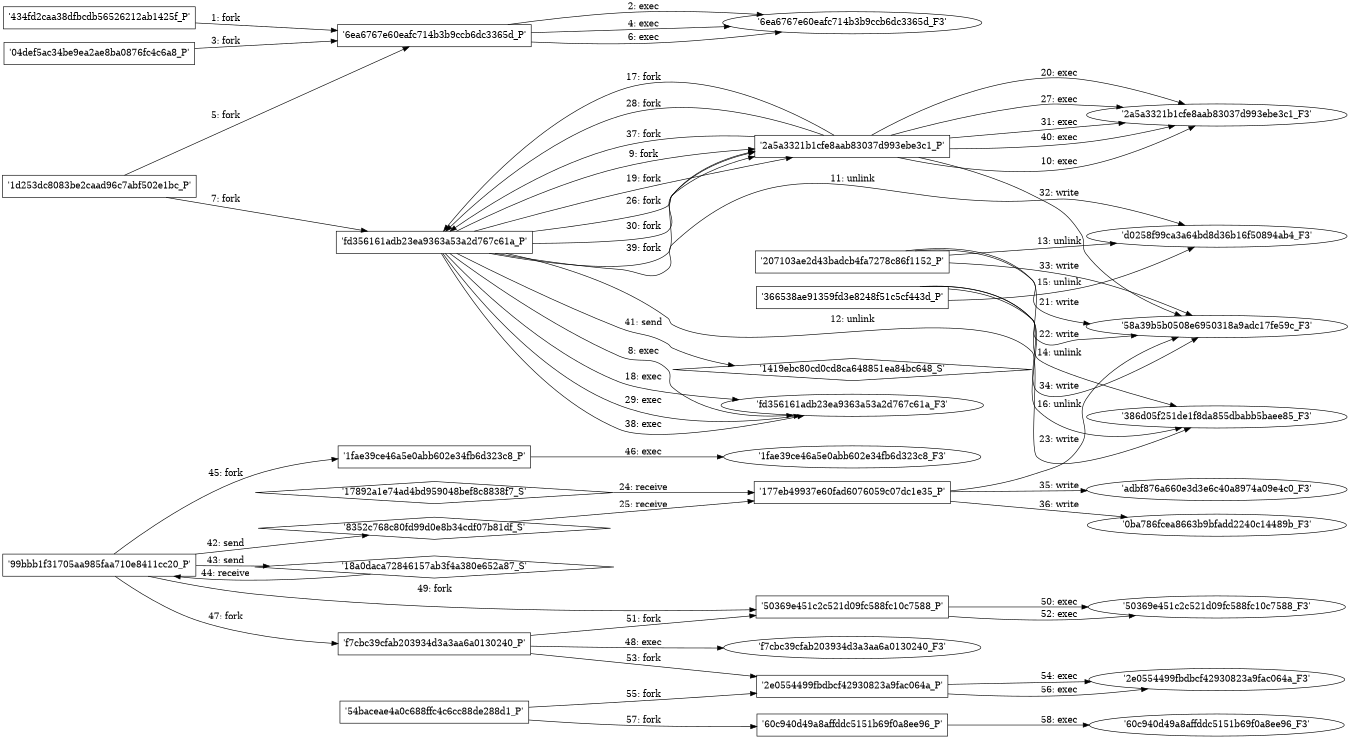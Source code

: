 digraph "D:\Learning\Paper\apt\基于CTI的攻击预警\Dataset\攻击图\ASGfromALLCTI\How adversaries use politics for compromise.dot" {
rankdir="LR"
size="9"
fixedsize="false"
splines="true"
nodesep=0.3
ranksep=0
fontsize=10
overlap="scalexy"
engine= "neato"
	"'434fd2caa38dfbcdb56526212ab1425f_P'" [node_type=Process shape=box]
	"'6ea6767e60eafc714b3b9ccb6dc3365d_P'" [node_type=Process shape=box]
	"'434fd2caa38dfbcdb56526212ab1425f_P'" -> "'6ea6767e60eafc714b3b9ccb6dc3365d_P'" [label="1: fork"]
	"'6ea6767e60eafc714b3b9ccb6dc3365d_P'" [node_type=Process shape=box]
	"'6ea6767e60eafc714b3b9ccb6dc3365d_F3'" [node_type=File shape=ellipse]
	"'6ea6767e60eafc714b3b9ccb6dc3365d_P'" -> "'6ea6767e60eafc714b3b9ccb6dc3365d_F3'" [label="2: exec"]
	"'04def5ac34be9ea2ae8ba0876fc4c6a8_P'" [node_type=Process shape=box]
	"'6ea6767e60eafc714b3b9ccb6dc3365d_P'" [node_type=Process shape=box]
	"'04def5ac34be9ea2ae8ba0876fc4c6a8_P'" -> "'6ea6767e60eafc714b3b9ccb6dc3365d_P'" [label="3: fork"]
	"'6ea6767e60eafc714b3b9ccb6dc3365d_P'" [node_type=Process shape=box]
	"'6ea6767e60eafc714b3b9ccb6dc3365d_F3'" [node_type=File shape=ellipse]
	"'6ea6767e60eafc714b3b9ccb6dc3365d_P'" -> "'6ea6767e60eafc714b3b9ccb6dc3365d_F3'" [label="4: exec"]
	"'1d253dc8083be2caad96c7abf502e1bc_P'" [node_type=Process shape=box]
	"'6ea6767e60eafc714b3b9ccb6dc3365d_P'" [node_type=Process shape=box]
	"'1d253dc8083be2caad96c7abf502e1bc_P'" -> "'6ea6767e60eafc714b3b9ccb6dc3365d_P'" [label="5: fork"]
	"'6ea6767e60eafc714b3b9ccb6dc3365d_P'" [node_type=Process shape=box]
	"'6ea6767e60eafc714b3b9ccb6dc3365d_F3'" [node_type=File shape=ellipse]
	"'6ea6767e60eafc714b3b9ccb6dc3365d_P'" -> "'6ea6767e60eafc714b3b9ccb6dc3365d_F3'" [label="6: exec"]
	"'1d253dc8083be2caad96c7abf502e1bc_P'" [node_type=Process shape=box]
	"'fd356161adb23ea9363a53a2d767c61a_P'" [node_type=Process shape=box]
	"'1d253dc8083be2caad96c7abf502e1bc_P'" -> "'fd356161adb23ea9363a53a2d767c61a_P'" [label="7: fork"]
	"'fd356161adb23ea9363a53a2d767c61a_P'" [node_type=Process shape=box]
	"'fd356161adb23ea9363a53a2d767c61a_F3'" [node_type=File shape=ellipse]
	"'fd356161adb23ea9363a53a2d767c61a_P'" -> "'fd356161adb23ea9363a53a2d767c61a_F3'" [label="8: exec"]
	"'fd356161adb23ea9363a53a2d767c61a_P'" [node_type=Process shape=box]
	"'2a5a3321b1cfe8aab83037d993ebe3c1_P'" [node_type=Process shape=box]
	"'fd356161adb23ea9363a53a2d767c61a_P'" -> "'2a5a3321b1cfe8aab83037d993ebe3c1_P'" [label="9: fork"]
	"'2a5a3321b1cfe8aab83037d993ebe3c1_P'" [node_type=Process shape=box]
	"'2a5a3321b1cfe8aab83037d993ebe3c1_F3'" [node_type=File shape=ellipse]
	"'2a5a3321b1cfe8aab83037d993ebe3c1_P'" -> "'2a5a3321b1cfe8aab83037d993ebe3c1_F3'" [label="10: exec"]
	"'d0258f99ca3a64bd8d36b16f50894ab4_F3'" [node_type=file shape=ellipse]
	"'fd356161adb23ea9363a53a2d767c61a_P'" [node_type=Process shape=box]
	"'fd356161adb23ea9363a53a2d767c61a_P'" -> "'d0258f99ca3a64bd8d36b16f50894ab4_F3'" [label="11: unlink"]
	"'386d05f251de1f8da855dbabb5baee85_F3'" [node_type=file shape=ellipse]
	"'fd356161adb23ea9363a53a2d767c61a_P'" [node_type=Process shape=box]
	"'fd356161adb23ea9363a53a2d767c61a_P'" -> "'386d05f251de1f8da855dbabb5baee85_F3'" [label="12: unlink"]
	"'d0258f99ca3a64bd8d36b16f50894ab4_F3'" [node_type=file shape=ellipse]
	"'207103ae2d43badcb4fa7278c86f1152_P'" [node_type=Process shape=box]
	"'207103ae2d43badcb4fa7278c86f1152_P'" -> "'d0258f99ca3a64bd8d36b16f50894ab4_F3'" [label="13: unlink"]
	"'386d05f251de1f8da855dbabb5baee85_F3'" [node_type=file shape=ellipse]
	"'207103ae2d43badcb4fa7278c86f1152_P'" [node_type=Process shape=box]
	"'207103ae2d43badcb4fa7278c86f1152_P'" -> "'386d05f251de1f8da855dbabb5baee85_F3'" [label="14: unlink"]
	"'d0258f99ca3a64bd8d36b16f50894ab4_F3'" [node_type=file shape=ellipse]
	"'366538ae91359fd3e8248f51c5cf443d_P'" [node_type=Process shape=box]
	"'366538ae91359fd3e8248f51c5cf443d_P'" -> "'d0258f99ca3a64bd8d36b16f50894ab4_F3'" [label="15: unlink"]
	"'386d05f251de1f8da855dbabb5baee85_F3'" [node_type=file shape=ellipse]
	"'366538ae91359fd3e8248f51c5cf443d_P'" [node_type=Process shape=box]
	"'366538ae91359fd3e8248f51c5cf443d_P'" -> "'386d05f251de1f8da855dbabb5baee85_F3'" [label="16: unlink"]
	"'2a5a3321b1cfe8aab83037d993ebe3c1_P'" [node_type=Process shape=box]
	"'fd356161adb23ea9363a53a2d767c61a_P'" [node_type=Process shape=box]
	"'2a5a3321b1cfe8aab83037d993ebe3c1_P'" -> "'fd356161adb23ea9363a53a2d767c61a_P'" [label="17: fork"]
	"'fd356161adb23ea9363a53a2d767c61a_P'" [node_type=Process shape=box]
	"'fd356161adb23ea9363a53a2d767c61a_F3'" [node_type=File shape=ellipse]
	"'fd356161adb23ea9363a53a2d767c61a_P'" -> "'fd356161adb23ea9363a53a2d767c61a_F3'" [label="18: exec"]
	"'fd356161adb23ea9363a53a2d767c61a_P'" [node_type=Process shape=box]
	"'2a5a3321b1cfe8aab83037d993ebe3c1_P'" [node_type=Process shape=box]
	"'fd356161adb23ea9363a53a2d767c61a_P'" -> "'2a5a3321b1cfe8aab83037d993ebe3c1_P'" [label="19: fork"]
	"'2a5a3321b1cfe8aab83037d993ebe3c1_P'" [node_type=Process shape=box]
	"'2a5a3321b1cfe8aab83037d993ebe3c1_F3'" [node_type=File shape=ellipse]
	"'2a5a3321b1cfe8aab83037d993ebe3c1_P'" -> "'2a5a3321b1cfe8aab83037d993ebe3c1_F3'" [label="20: exec"]
	"'58a39b5b0508e6950318a9adc17fe59c_F3'" [node_type=file shape=ellipse]
	"'207103ae2d43badcb4fa7278c86f1152_P'" [node_type=Process shape=box]
	"'207103ae2d43badcb4fa7278c86f1152_P'" -> "'58a39b5b0508e6950318a9adc17fe59c_F3'" [label="21: write"]
	"'58a39b5b0508e6950318a9adc17fe59c_F3'" [node_type=file shape=ellipse]
	"'366538ae91359fd3e8248f51c5cf443d_P'" [node_type=Process shape=box]
	"'366538ae91359fd3e8248f51c5cf443d_P'" -> "'58a39b5b0508e6950318a9adc17fe59c_F3'" [label="22: write"]
	"'58a39b5b0508e6950318a9adc17fe59c_F3'" [node_type=file shape=ellipse]
	"'177eb49937e60fad6076059c07dc1e35_P'" [node_type=Process shape=box]
	"'177eb49937e60fad6076059c07dc1e35_P'" -> "'58a39b5b0508e6950318a9adc17fe59c_F3'" [label="23: write"]
	"'177eb49937e60fad6076059c07dc1e35_P'" [node_type=Process shape=box]
	"'17892a1e74ad4bd959048bef8c8838f7_S'" [node_type=Socket shape=diamond]
	"'17892a1e74ad4bd959048bef8c8838f7_S'" -> "'177eb49937e60fad6076059c07dc1e35_P'" [label="24: receive"]
	"'177eb49937e60fad6076059c07dc1e35_P'" [node_type=Process shape=box]
	"'8352c768c80fd99d0e8b34cdf07b81df_S'" [node_type=Socket shape=diamond]
	"'8352c768c80fd99d0e8b34cdf07b81df_S'" -> "'177eb49937e60fad6076059c07dc1e35_P'" [label="25: receive"]
	"'fd356161adb23ea9363a53a2d767c61a_P'" [node_type=Process shape=box]
	"'2a5a3321b1cfe8aab83037d993ebe3c1_P'" [node_type=Process shape=box]
	"'fd356161adb23ea9363a53a2d767c61a_P'" -> "'2a5a3321b1cfe8aab83037d993ebe3c1_P'" [label="26: fork"]
	"'2a5a3321b1cfe8aab83037d993ebe3c1_P'" [node_type=Process shape=box]
	"'2a5a3321b1cfe8aab83037d993ebe3c1_F3'" [node_type=File shape=ellipse]
	"'2a5a3321b1cfe8aab83037d993ebe3c1_P'" -> "'2a5a3321b1cfe8aab83037d993ebe3c1_F3'" [label="27: exec"]
	"'2a5a3321b1cfe8aab83037d993ebe3c1_P'" [node_type=Process shape=box]
	"'fd356161adb23ea9363a53a2d767c61a_P'" [node_type=Process shape=box]
	"'2a5a3321b1cfe8aab83037d993ebe3c1_P'" -> "'fd356161adb23ea9363a53a2d767c61a_P'" [label="28: fork"]
	"'fd356161adb23ea9363a53a2d767c61a_P'" [node_type=Process shape=box]
	"'fd356161adb23ea9363a53a2d767c61a_F3'" [node_type=File shape=ellipse]
	"'fd356161adb23ea9363a53a2d767c61a_P'" -> "'fd356161adb23ea9363a53a2d767c61a_F3'" [label="29: exec"]
	"'fd356161adb23ea9363a53a2d767c61a_P'" [node_type=Process shape=box]
	"'2a5a3321b1cfe8aab83037d993ebe3c1_P'" [node_type=Process shape=box]
	"'fd356161adb23ea9363a53a2d767c61a_P'" -> "'2a5a3321b1cfe8aab83037d993ebe3c1_P'" [label="30: fork"]
	"'2a5a3321b1cfe8aab83037d993ebe3c1_P'" [node_type=Process shape=box]
	"'2a5a3321b1cfe8aab83037d993ebe3c1_F3'" [node_type=File shape=ellipse]
	"'2a5a3321b1cfe8aab83037d993ebe3c1_P'" -> "'2a5a3321b1cfe8aab83037d993ebe3c1_F3'" [label="31: exec"]
	"'58a39b5b0508e6950318a9adc17fe59c_F3'" [node_type=file shape=ellipse]
	"'2a5a3321b1cfe8aab83037d993ebe3c1_P'" [node_type=Process shape=box]
	"'2a5a3321b1cfe8aab83037d993ebe3c1_P'" -> "'58a39b5b0508e6950318a9adc17fe59c_F3'" [label="32: write"]
	"'58a39b5b0508e6950318a9adc17fe59c_F3'" [node_type=file shape=ellipse]
	"'207103ae2d43badcb4fa7278c86f1152_P'" [node_type=Process shape=box]
	"'207103ae2d43badcb4fa7278c86f1152_P'" -> "'58a39b5b0508e6950318a9adc17fe59c_F3'" [label="33: write"]
	"'58a39b5b0508e6950318a9adc17fe59c_F3'" [node_type=file shape=ellipse]
	"'366538ae91359fd3e8248f51c5cf443d_P'" [node_type=Process shape=box]
	"'366538ae91359fd3e8248f51c5cf443d_P'" -> "'58a39b5b0508e6950318a9adc17fe59c_F3'" [label="34: write"]
	"'adbf876a660e3d3e6c40a8974a09e4c0_F3'" [node_type=file shape=ellipse]
	"'177eb49937e60fad6076059c07dc1e35_P'" [node_type=Process shape=box]
	"'177eb49937e60fad6076059c07dc1e35_P'" -> "'adbf876a660e3d3e6c40a8974a09e4c0_F3'" [label="35: write"]
	"'0ba786fcea8663b9bfadd2240c14489b_F3'" [node_type=file shape=ellipse]
	"'177eb49937e60fad6076059c07dc1e35_P'" [node_type=Process shape=box]
	"'177eb49937e60fad6076059c07dc1e35_P'" -> "'0ba786fcea8663b9bfadd2240c14489b_F3'" [label="36: write"]
	"'2a5a3321b1cfe8aab83037d993ebe3c1_P'" [node_type=Process shape=box]
	"'fd356161adb23ea9363a53a2d767c61a_P'" [node_type=Process shape=box]
	"'2a5a3321b1cfe8aab83037d993ebe3c1_P'" -> "'fd356161adb23ea9363a53a2d767c61a_P'" [label="37: fork"]
	"'fd356161adb23ea9363a53a2d767c61a_P'" [node_type=Process shape=box]
	"'fd356161adb23ea9363a53a2d767c61a_F3'" [node_type=File shape=ellipse]
	"'fd356161adb23ea9363a53a2d767c61a_P'" -> "'fd356161adb23ea9363a53a2d767c61a_F3'" [label="38: exec"]
	"'fd356161adb23ea9363a53a2d767c61a_P'" [node_type=Process shape=box]
	"'2a5a3321b1cfe8aab83037d993ebe3c1_P'" [node_type=Process shape=box]
	"'fd356161adb23ea9363a53a2d767c61a_P'" -> "'2a5a3321b1cfe8aab83037d993ebe3c1_P'" [label="39: fork"]
	"'2a5a3321b1cfe8aab83037d993ebe3c1_P'" [node_type=Process shape=box]
	"'2a5a3321b1cfe8aab83037d993ebe3c1_F3'" [node_type=File shape=ellipse]
	"'2a5a3321b1cfe8aab83037d993ebe3c1_P'" -> "'2a5a3321b1cfe8aab83037d993ebe3c1_F3'" [label="40: exec"]
	"'1419ebc80cd0cd8ca648851ea84bc648_S'" [node_type=Socket shape=diamond]
	"'fd356161adb23ea9363a53a2d767c61a_P'" [node_type=Process shape=box]
	"'fd356161adb23ea9363a53a2d767c61a_P'" -> "'1419ebc80cd0cd8ca648851ea84bc648_S'" [label="41: send"]
	"'8352c768c80fd99d0e8b34cdf07b81df_S'" [node_type=Socket shape=diamond]
	"'99bbb1f31705aa985faa710e8411cc20_P'" [node_type=Process shape=box]
	"'99bbb1f31705aa985faa710e8411cc20_P'" -> "'8352c768c80fd99d0e8b34cdf07b81df_S'" [label="42: send"]
	"'18a0daca72846157ab3f4a380e652a87_S'" [node_type=Socket shape=diamond]
	"'99bbb1f31705aa985faa710e8411cc20_P'" [node_type=Process shape=box]
	"'99bbb1f31705aa985faa710e8411cc20_P'" -> "'18a0daca72846157ab3f4a380e652a87_S'" [label="43: send"]
	"'18a0daca72846157ab3f4a380e652a87_S'" -> "'99bbb1f31705aa985faa710e8411cc20_P'" [label="44: receive"]
	"'99bbb1f31705aa985faa710e8411cc20_P'" [node_type=Process shape=box]
	"'1fae39ce46a5e0abb602e34fb6d323c8_P'" [node_type=Process shape=box]
	"'99bbb1f31705aa985faa710e8411cc20_P'" -> "'1fae39ce46a5e0abb602e34fb6d323c8_P'" [label="45: fork"]
	"'1fae39ce46a5e0abb602e34fb6d323c8_P'" [node_type=Process shape=box]
	"'1fae39ce46a5e0abb602e34fb6d323c8_F3'" [node_type=File shape=ellipse]
	"'1fae39ce46a5e0abb602e34fb6d323c8_P'" -> "'1fae39ce46a5e0abb602e34fb6d323c8_F3'" [label="46: exec"]
	"'99bbb1f31705aa985faa710e8411cc20_P'" [node_type=Process shape=box]
	"'f7cbc39cfab203934d3a3aa6a0130240_P'" [node_type=Process shape=box]
	"'99bbb1f31705aa985faa710e8411cc20_P'" -> "'f7cbc39cfab203934d3a3aa6a0130240_P'" [label="47: fork"]
	"'f7cbc39cfab203934d3a3aa6a0130240_P'" [node_type=Process shape=box]
	"'f7cbc39cfab203934d3a3aa6a0130240_F3'" [node_type=File shape=ellipse]
	"'f7cbc39cfab203934d3a3aa6a0130240_P'" -> "'f7cbc39cfab203934d3a3aa6a0130240_F3'" [label="48: exec"]
	"'99bbb1f31705aa985faa710e8411cc20_P'" [node_type=Process shape=box]
	"'50369e451c2c521d09fc588fc10c7588_P'" [node_type=Process shape=box]
	"'99bbb1f31705aa985faa710e8411cc20_P'" -> "'50369e451c2c521d09fc588fc10c7588_P'" [label="49: fork"]
	"'50369e451c2c521d09fc588fc10c7588_P'" [node_type=Process shape=box]
	"'50369e451c2c521d09fc588fc10c7588_F3'" [node_type=File shape=ellipse]
	"'50369e451c2c521d09fc588fc10c7588_P'" -> "'50369e451c2c521d09fc588fc10c7588_F3'" [label="50: exec"]
	"'f7cbc39cfab203934d3a3aa6a0130240_P'" [node_type=Process shape=box]
	"'50369e451c2c521d09fc588fc10c7588_P'" [node_type=Process shape=box]
	"'f7cbc39cfab203934d3a3aa6a0130240_P'" -> "'50369e451c2c521d09fc588fc10c7588_P'" [label="51: fork"]
	"'50369e451c2c521d09fc588fc10c7588_P'" [node_type=Process shape=box]
	"'50369e451c2c521d09fc588fc10c7588_F3'" [node_type=File shape=ellipse]
	"'50369e451c2c521d09fc588fc10c7588_P'" -> "'50369e451c2c521d09fc588fc10c7588_F3'" [label="52: exec"]
	"'f7cbc39cfab203934d3a3aa6a0130240_P'" [node_type=Process shape=box]
	"'2e0554499fbdbcf42930823a9fac064a_P'" [node_type=Process shape=box]
	"'f7cbc39cfab203934d3a3aa6a0130240_P'" -> "'2e0554499fbdbcf42930823a9fac064a_P'" [label="53: fork"]
	"'2e0554499fbdbcf42930823a9fac064a_P'" [node_type=Process shape=box]
	"'2e0554499fbdbcf42930823a9fac064a_F3'" [node_type=File shape=ellipse]
	"'2e0554499fbdbcf42930823a9fac064a_P'" -> "'2e0554499fbdbcf42930823a9fac064a_F3'" [label="54: exec"]
	"'54baceae4a0c688ffc4c6cc88de288d1_P'" [node_type=Process shape=box]
	"'2e0554499fbdbcf42930823a9fac064a_P'" [node_type=Process shape=box]
	"'54baceae4a0c688ffc4c6cc88de288d1_P'" -> "'2e0554499fbdbcf42930823a9fac064a_P'" [label="55: fork"]
	"'2e0554499fbdbcf42930823a9fac064a_P'" [node_type=Process shape=box]
	"'2e0554499fbdbcf42930823a9fac064a_F3'" [node_type=File shape=ellipse]
	"'2e0554499fbdbcf42930823a9fac064a_P'" -> "'2e0554499fbdbcf42930823a9fac064a_F3'" [label="56: exec"]
	"'54baceae4a0c688ffc4c6cc88de288d1_P'" [node_type=Process shape=box]
	"'60c940d49a8affddc5151b69f0a8ee96_P'" [node_type=Process shape=box]
	"'54baceae4a0c688ffc4c6cc88de288d1_P'" -> "'60c940d49a8affddc5151b69f0a8ee96_P'" [label="57: fork"]
	"'60c940d49a8affddc5151b69f0a8ee96_P'" [node_type=Process shape=box]
	"'60c940d49a8affddc5151b69f0a8ee96_F3'" [node_type=File shape=ellipse]
	"'60c940d49a8affddc5151b69f0a8ee96_P'" -> "'60c940d49a8affddc5151b69f0a8ee96_F3'" [label="58: exec"]
}
